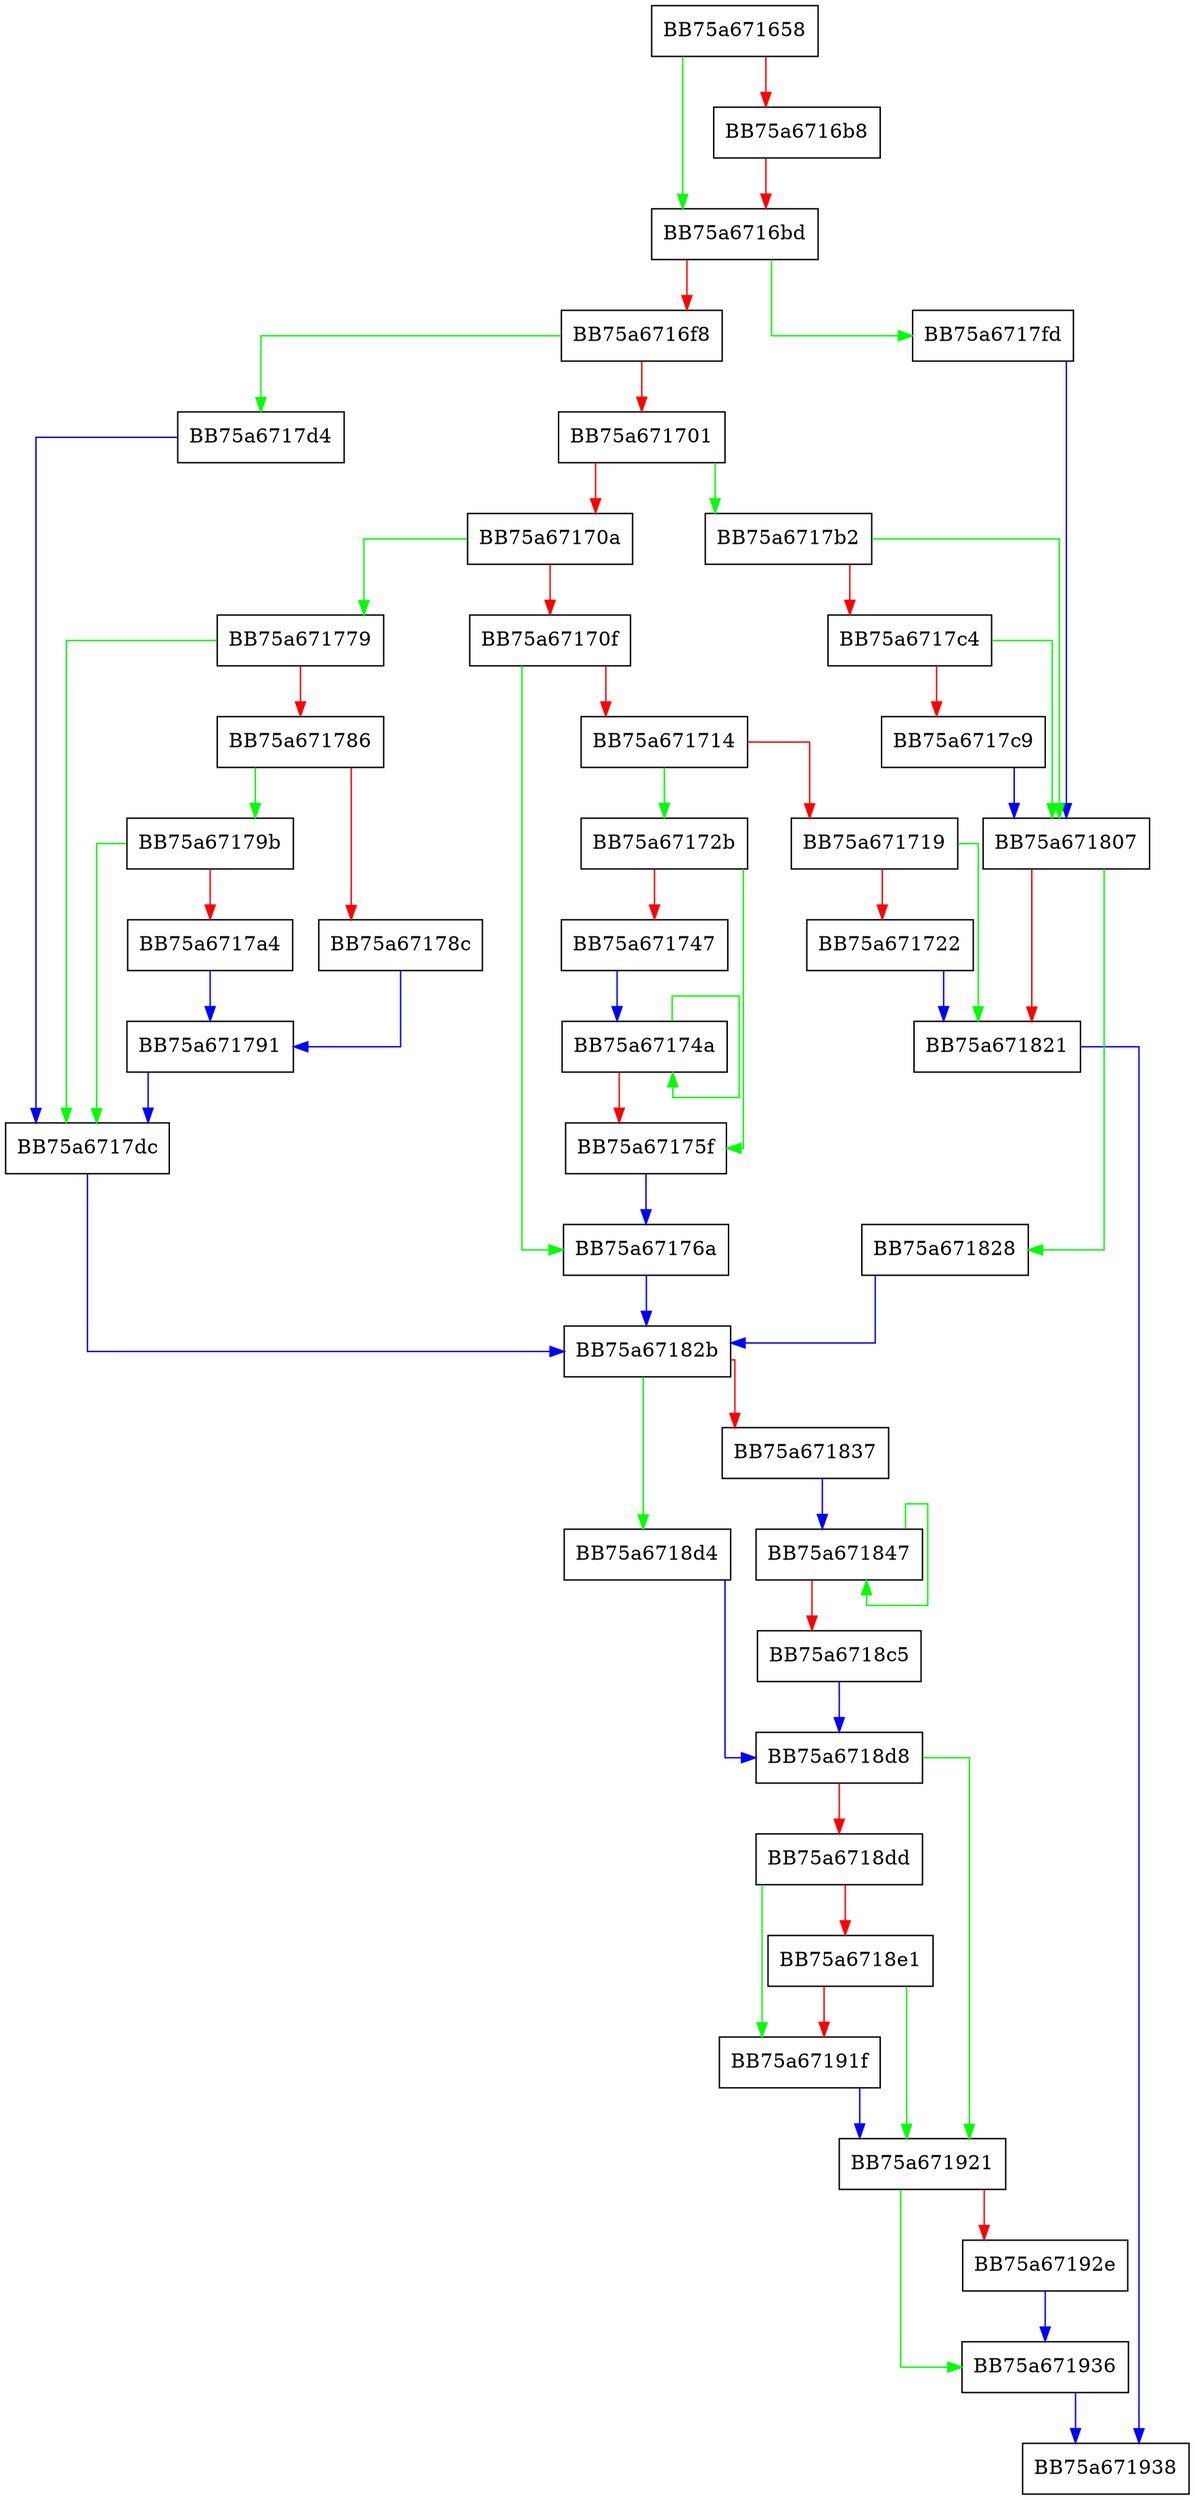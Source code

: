 digraph get_opcode_stats {
  node [shape="box"];
  graph [splines=ortho];
  BB75a671658 -> BB75a6716bd [color="green"];
  BB75a671658 -> BB75a6716b8 [color="red"];
  BB75a6716b8 -> BB75a6716bd [color="red"];
  BB75a6716bd -> BB75a6717fd [color="green"];
  BB75a6716bd -> BB75a6716f8 [color="red"];
  BB75a6716f8 -> BB75a6717d4 [color="green"];
  BB75a6716f8 -> BB75a671701 [color="red"];
  BB75a671701 -> BB75a6717b2 [color="green"];
  BB75a671701 -> BB75a67170a [color="red"];
  BB75a67170a -> BB75a671779 [color="green"];
  BB75a67170a -> BB75a67170f [color="red"];
  BB75a67170f -> BB75a67176a [color="green"];
  BB75a67170f -> BB75a671714 [color="red"];
  BB75a671714 -> BB75a67172b [color="green"];
  BB75a671714 -> BB75a671719 [color="red"];
  BB75a671719 -> BB75a671821 [color="green"];
  BB75a671719 -> BB75a671722 [color="red"];
  BB75a671722 -> BB75a671821 [color="blue"];
  BB75a67172b -> BB75a67175f [color="green"];
  BB75a67172b -> BB75a671747 [color="red"];
  BB75a671747 -> BB75a67174a [color="blue"];
  BB75a67174a -> BB75a67174a [color="green"];
  BB75a67174a -> BB75a67175f [color="red"];
  BB75a67175f -> BB75a67176a [color="blue"];
  BB75a67176a -> BB75a67182b [color="blue"];
  BB75a671779 -> BB75a6717dc [color="green"];
  BB75a671779 -> BB75a671786 [color="red"];
  BB75a671786 -> BB75a67179b [color="green"];
  BB75a671786 -> BB75a67178c [color="red"];
  BB75a67178c -> BB75a671791 [color="blue"];
  BB75a671791 -> BB75a6717dc [color="blue"];
  BB75a67179b -> BB75a6717dc [color="green"];
  BB75a67179b -> BB75a6717a4 [color="red"];
  BB75a6717a4 -> BB75a671791 [color="blue"];
  BB75a6717b2 -> BB75a671807 [color="green"];
  BB75a6717b2 -> BB75a6717c4 [color="red"];
  BB75a6717c4 -> BB75a671807 [color="green"];
  BB75a6717c4 -> BB75a6717c9 [color="red"];
  BB75a6717c9 -> BB75a671807 [color="blue"];
  BB75a6717d4 -> BB75a6717dc [color="blue"];
  BB75a6717dc -> BB75a67182b [color="blue"];
  BB75a6717fd -> BB75a671807 [color="blue"];
  BB75a671807 -> BB75a671828 [color="green"];
  BB75a671807 -> BB75a671821 [color="red"];
  BB75a671821 -> BB75a671938 [color="blue"];
  BB75a671828 -> BB75a67182b [color="blue"];
  BB75a67182b -> BB75a6718d4 [color="green"];
  BB75a67182b -> BB75a671837 [color="red"];
  BB75a671837 -> BB75a671847 [color="blue"];
  BB75a671847 -> BB75a671847 [color="green"];
  BB75a671847 -> BB75a6718c5 [color="red"];
  BB75a6718c5 -> BB75a6718d8 [color="blue"];
  BB75a6718d4 -> BB75a6718d8 [color="blue"];
  BB75a6718d8 -> BB75a671921 [color="green"];
  BB75a6718d8 -> BB75a6718dd [color="red"];
  BB75a6718dd -> BB75a67191f [color="green"];
  BB75a6718dd -> BB75a6718e1 [color="red"];
  BB75a6718e1 -> BB75a671921 [color="green"];
  BB75a6718e1 -> BB75a67191f [color="red"];
  BB75a67191f -> BB75a671921 [color="blue"];
  BB75a671921 -> BB75a671936 [color="green"];
  BB75a671921 -> BB75a67192e [color="red"];
  BB75a67192e -> BB75a671936 [color="blue"];
  BB75a671936 -> BB75a671938 [color="blue"];
}